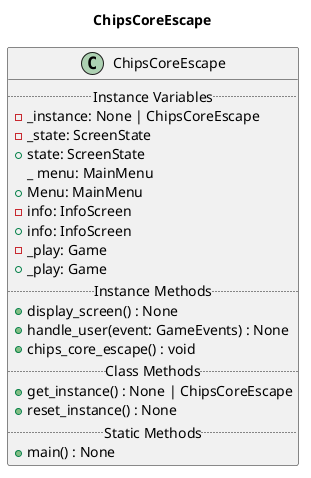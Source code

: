 @startuml Chips Core Escape
title ChipsCoreEscape

class ChipsCoreEscape {
    ..Instance Variables..
    - _instance: None | ChipsCoreEscape
    - _state: ScreenState
    + state: ScreenState
    _ menu: MainMenu
    + Menu: MainMenu
    - info: InfoScreen
    + info: InfoScreen
    - _play: Game
    + _play: Game
    ..Instance Methods..
    + display_screen() : None
    + handle_user(event: GameEvents) : None
    + chips_core_escape() : void
    ..Class Methods..
    + get_instance() : None | ChipsCoreEscape
    + reset_instance() : None
    ..Static Methods..
    + main() : None
}

@endluml